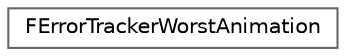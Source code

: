 digraph "Graphical Class Hierarchy"
{
 // INTERACTIVE_SVG=YES
 // LATEX_PDF_SIZE
  bgcolor="transparent";
  edge [fontname=Helvetica,fontsize=10,labelfontname=Helvetica,labelfontsize=10];
  node [fontname=Helvetica,fontsize=10,shape=box,height=0.2,width=0.4];
  rankdir="LR";
  Node0 [id="Node000000",label="FErrorTrackerWorstAnimation",height=0.2,width=0.4,color="grey40", fillcolor="white", style="filled",URL="$d8/d06/structFErrorTrackerWorstAnimation.html",tooltip=" "];
}
